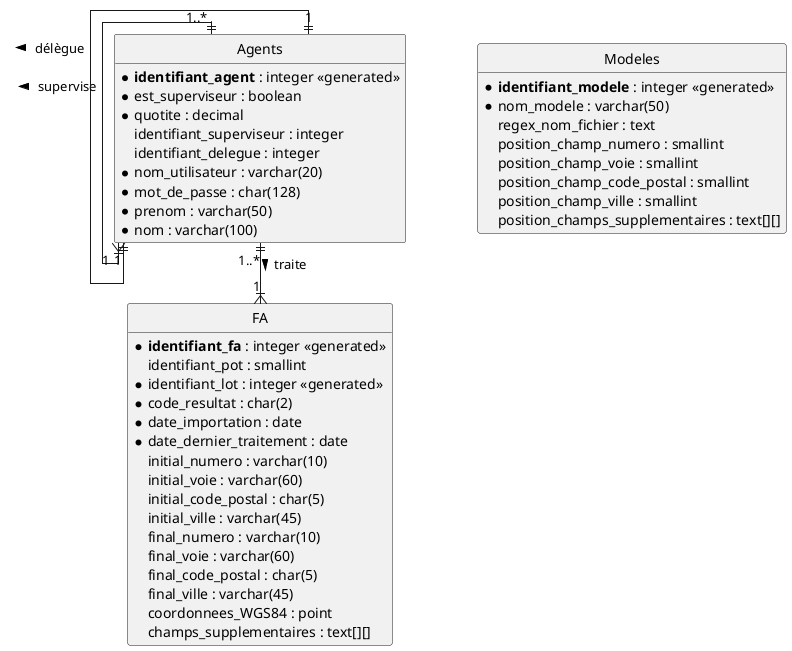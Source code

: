 @startuml "er_bdd"
hide circle
hide empty methods
skinparam linetype ortho

entity "FA" as FA {
    * **identifiant_fa** : integer <<generated>>
    identifiant_pot : smallint
    * identifiant_lot : integer <<generated>>
    * {field} code_resultat : char(2)
    * date_importation : date
    * date_dernier_traitement : date
    {field} initial_numero : varchar(10)
    {field} initial_voie : varchar(60)
    {field} initial_code_postal : char(5)
    {field} initial_ville : varchar(45)
    {field} final_numero : varchar(10)
    {field} final_voie : varchar(60)
    {field} final_code_postal : char(5)
    {field} final_ville : varchar(45)
    coordonnees_WGS84 : point
    champs_supplementaires : text[][]
}

entity "Agents" as Agents {
    * **identifiant_agent** : integer <<generated>>
    * est_superviseur : boolean
    * quotite : decimal
    identifiant_superviseur : integer
    identifiant_delegue : integer
    * {field} nom_utilisateur : varchar(20)
    * {field} mot_de_passe : char(128)
    * {field} prenom : varchar(50)
    * {field} nom : varchar(100)
}

entity "Modeles" as Modeles {
    * **identifiant_modele** : integer <<generated>>
    * {field} nom_modele : varchar(50)
    regex_nom_fichier : text
    position_champ_numero : smallint
    position_champ_voie : smallint
    position_champ_code_postal : smallint
    position_champ_ville : smallint
    position_champs_supplementaires : text[][]
}

Agents "1..*" ||--|{ "1" FA : traite >
Agents "1..*" ||--|{ "1" Agents : supervise >
Agents "1" ||--|| "1" Agents : délègue >
@enduml